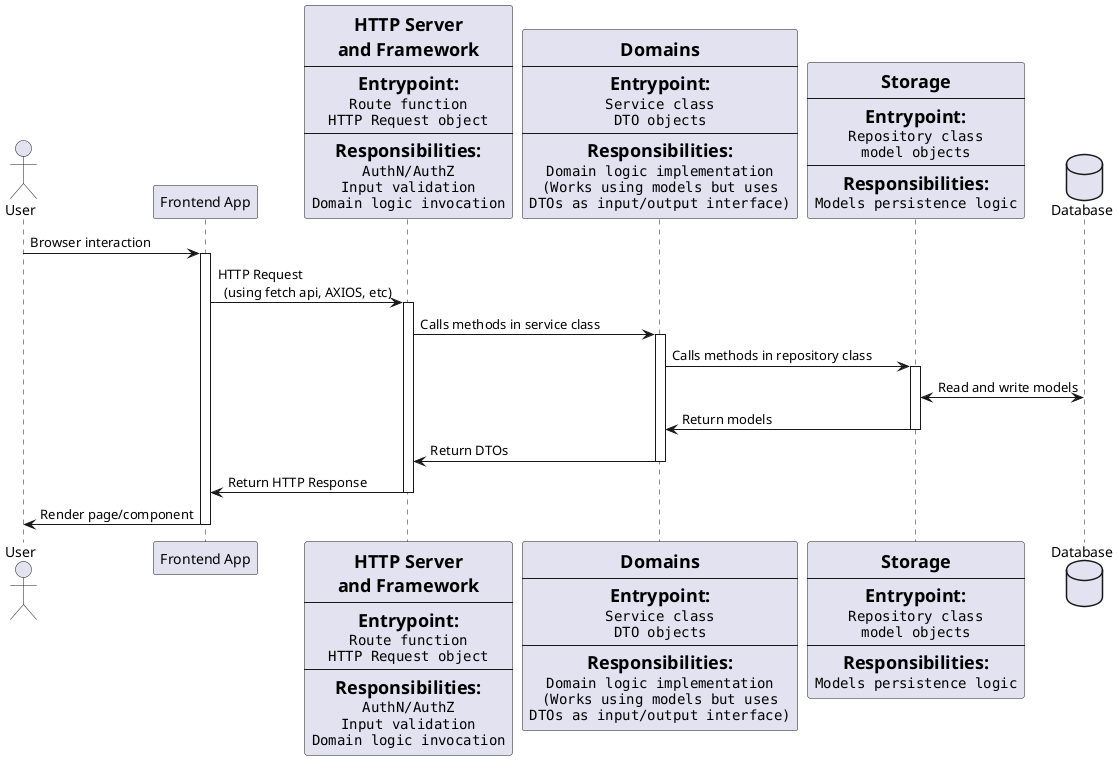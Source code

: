 @startuml
actor       User
participant "Frontend App" as Frontend
participant HTTP_API [
    =HTTP Server
    =and Framework
    ----
    =Entrypoint:
    ""Route function""
    ""HTTP Request object""
    ----
    =Responsibilities:
    ""AuthN/AuthZ""
    ""Input validation""
    ""Domain logic invocation""
]
participant Domain [
    =Domains
    ----
    =Entrypoint:
    ""Service class""
    ""DTO objects""
    ----
    =Responsibilities:
    ""Domain logic implementation""
    ""(Works using models but uses""
    ""DTOs as input/output interface)""
]
participant Storage [
    =Storage
    ----
    =Entrypoint:
    ""Repository class""
    ""model objects""
    ----
    =Responsibilities:
    ""Models persistence logic""
]
database    Database

User -> Frontend : Browser interaction
activate Frontend
Frontend -> HTTP_API: HTTP Request\n  (using fetch api, AXIOS, etc)
activate HTTP_API
HTTP_API -> Domain: Calls methods in service class
activate Domain
Domain -> Storage: Calls methods in repository class
activate Storage
Storage <-> Database: Read and write models
Domain <- Storage: Return models
deactivate Storage
HTTP_API <- Domain: Return DTOs
deactivate Domain
Frontend <- HTTP_API: Return HTTP Response
deactivate HTTP_API
User <- Frontend : Render page/component
deactivate Frontend

@enduml
